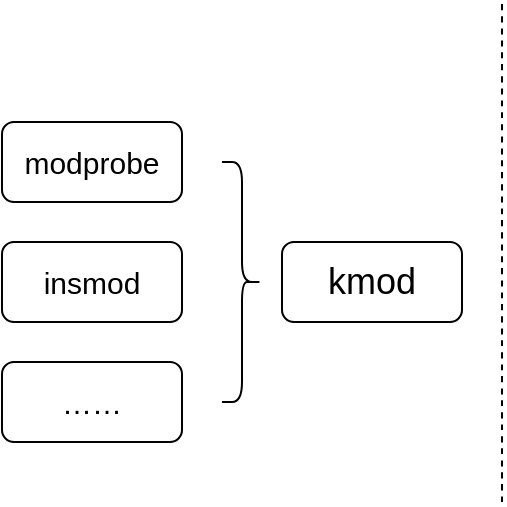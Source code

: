 <mxfile version="21.3.3" type="github">
  <diagram name="第 1 页" id="CIwELvpGnyn4pziIGvkc">
    <mxGraphModel dx="1379" dy="852" grid="1" gridSize="10" guides="1" tooltips="1" connect="1" arrows="1" fold="1" page="1" pageScale="1" pageWidth="827" pageHeight="1169" math="0" shadow="0">
      <root>
        <mxCell id="0" />
        <mxCell id="1" parent="0" />
        <mxCell id="zjtfCZXlDc47qD0Vob9G-1" value="&lt;font style=&quot;font-size: 15px;&quot;&gt;modprobe&lt;/font&gt;" style="rounded=1;whiteSpace=wrap;html=1;" vertex="1" parent="1">
          <mxGeometry x="130" y="390" width="90" height="40" as="geometry" />
        </mxCell>
        <mxCell id="zjtfCZXlDc47qD0Vob9G-3" value="&lt;span style=&quot;font-size: 15px;&quot;&gt;insmod&lt;/span&gt;" style="rounded=1;whiteSpace=wrap;html=1;" vertex="1" parent="1">
          <mxGeometry x="130" y="450" width="90" height="40" as="geometry" />
        </mxCell>
        <mxCell id="zjtfCZXlDc47qD0Vob9G-4" value="&lt;span style=&quot;font-size: 15px;&quot;&gt;……&lt;/span&gt;" style="rounded=1;whiteSpace=wrap;html=1;" vertex="1" parent="1">
          <mxGeometry x="130" y="510" width="90" height="40" as="geometry" />
        </mxCell>
        <mxCell id="zjtfCZXlDc47qD0Vob9G-5" value="&lt;font style=&quot;font-size: 18px;&quot;&gt;kmod&lt;/font&gt;" style="rounded=1;whiteSpace=wrap;html=1;" vertex="1" parent="1">
          <mxGeometry x="270" y="450" width="90" height="40" as="geometry" />
        </mxCell>
        <mxCell id="zjtfCZXlDc47qD0Vob9G-6" value="" style="shape=curlyBracket;whiteSpace=wrap;html=1;rounded=1;flipH=1;labelPosition=right;verticalLabelPosition=middle;align=left;verticalAlign=middle;fontSize=16;" vertex="1" parent="1">
          <mxGeometry x="240" y="410" width="20" height="120" as="geometry" />
        </mxCell>
        <mxCell id="zjtfCZXlDc47qD0Vob9G-7" value="" style="endArrow=none;dashed=1;html=1;rounded=0;fontSize=12;startSize=8;endSize=8;curved=1;" edge="1" parent="1">
          <mxGeometry width="50" height="50" relative="1" as="geometry">
            <mxPoint x="380" y="580" as="sourcePoint" />
            <mxPoint x="380" y="330" as="targetPoint" />
          </mxGeometry>
        </mxCell>
      </root>
    </mxGraphModel>
  </diagram>
</mxfile>
